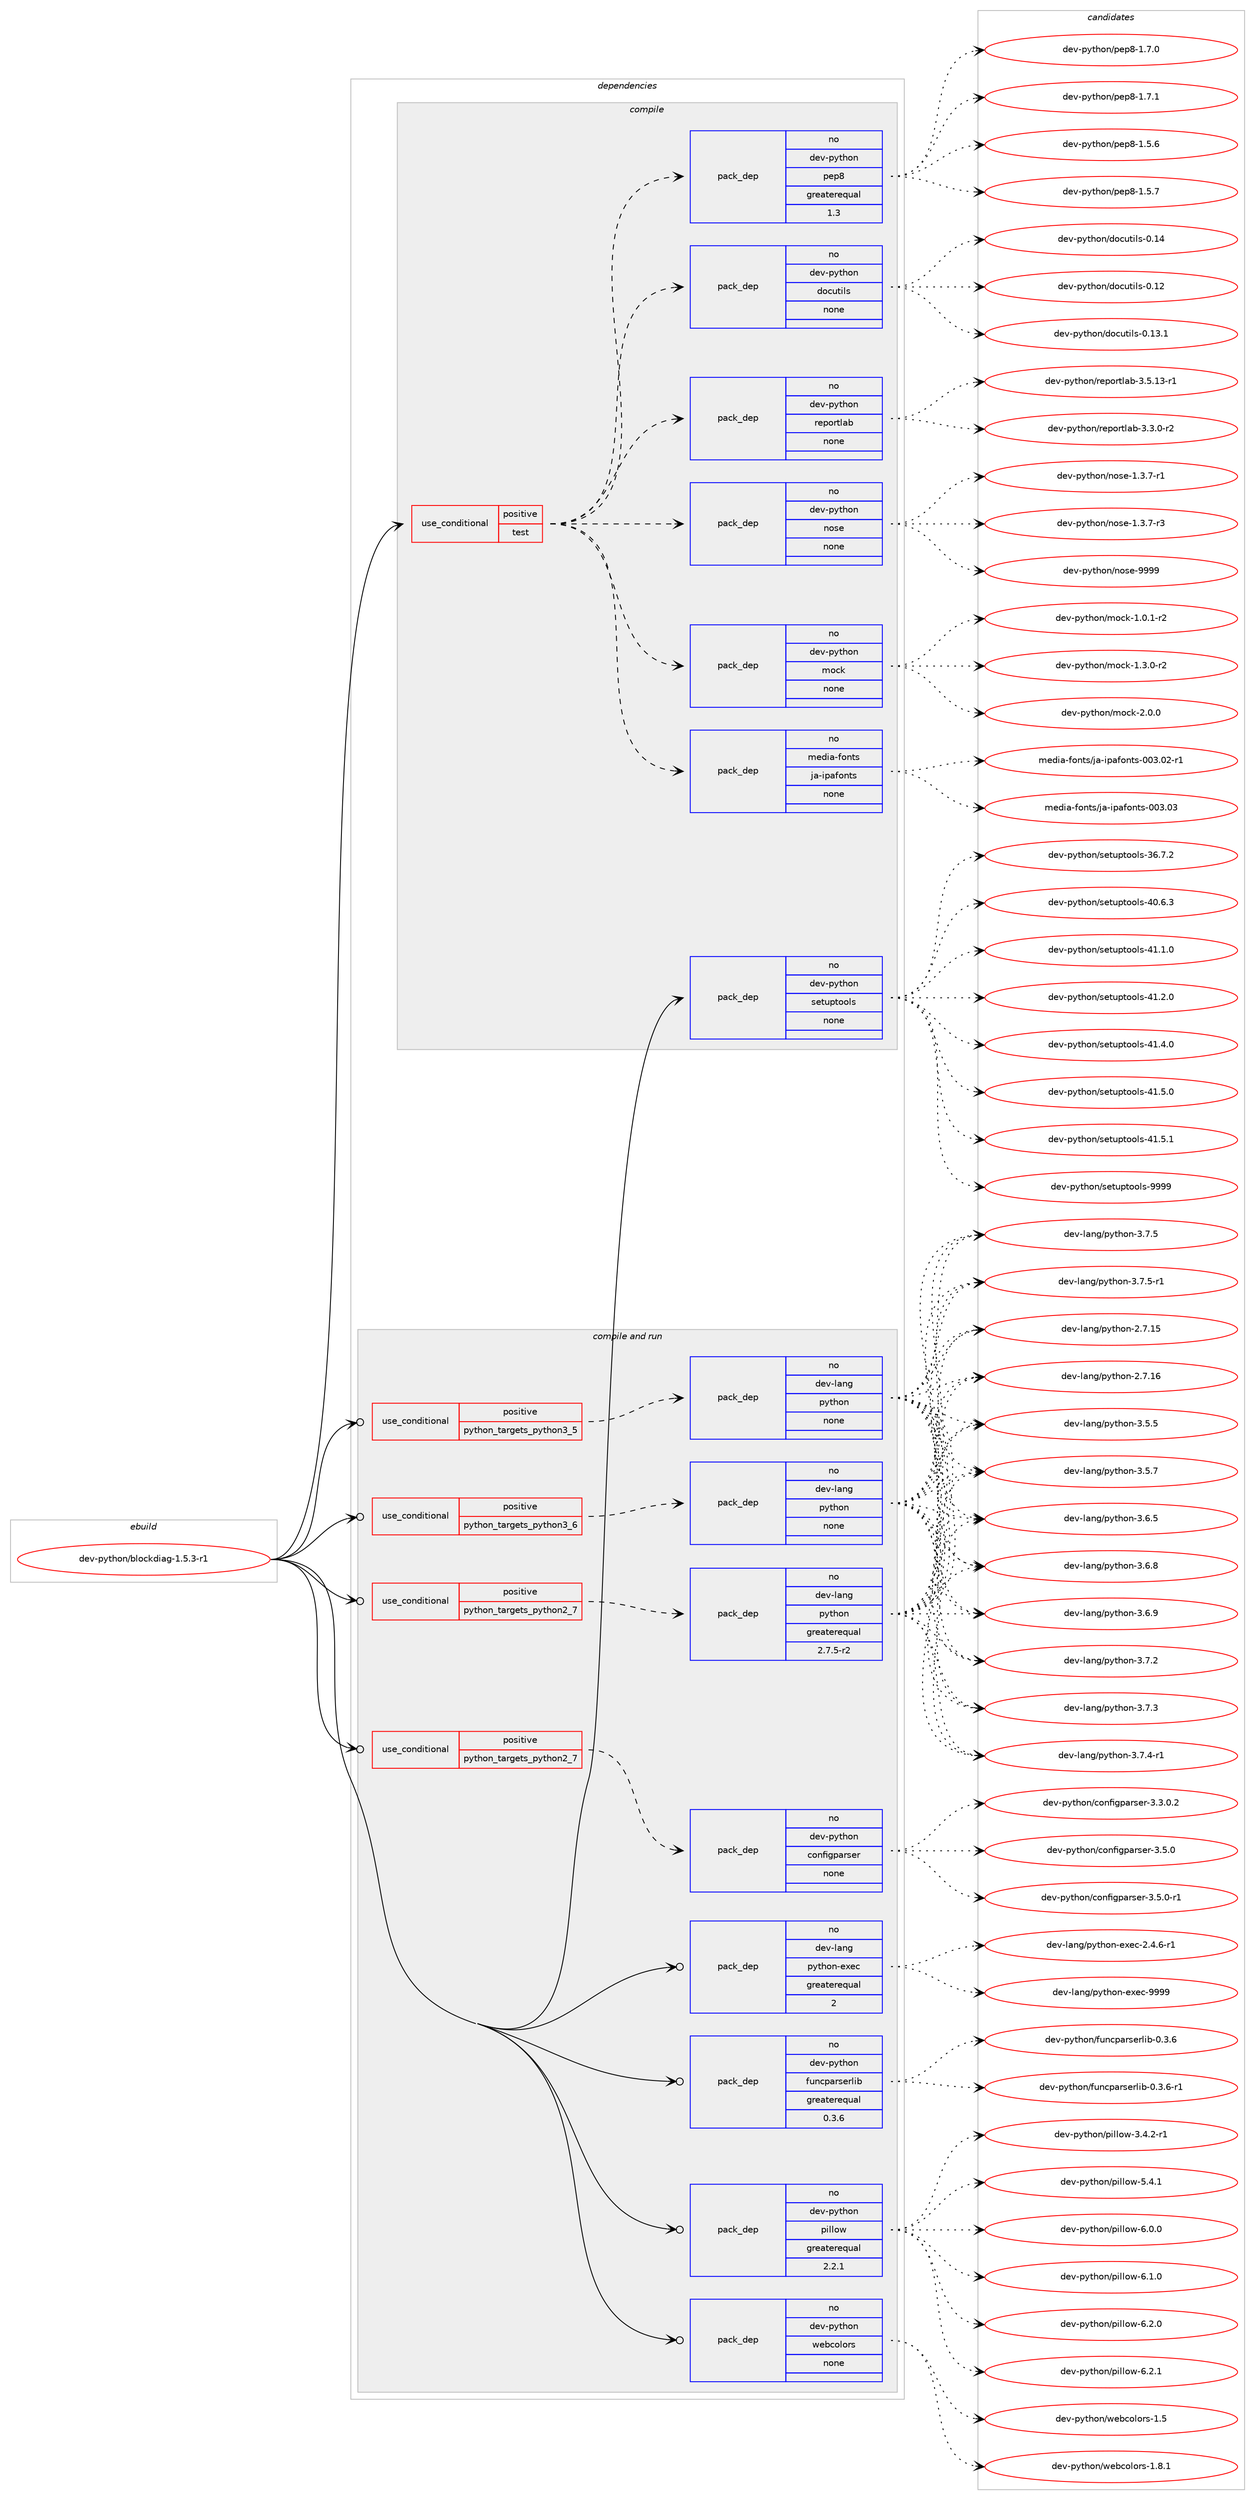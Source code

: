 digraph prolog {

# *************
# Graph options
# *************

newrank=true;
concentrate=true;
compound=true;
graph [rankdir=LR,fontname=Helvetica,fontsize=10,ranksep=1.5];#, ranksep=2.5, nodesep=0.2];
edge  [arrowhead=vee];
node  [fontname=Helvetica,fontsize=10];

# **********
# The ebuild
# **********

subgraph cluster_leftcol {
color=gray;
rank=same;
label=<<i>ebuild</i>>;
id [label="dev-python/blockdiag-1.5.3-r1", color=red, width=4, href="../dev-python/blockdiag-1.5.3-r1.svg"];
}

# ****************
# The dependencies
# ****************

subgraph cluster_midcol {
color=gray;
label=<<i>dependencies</i>>;
subgraph cluster_compile {
fillcolor="#eeeeee";
style=filled;
label=<<i>compile</i>>;
subgraph cond136964 {
dependency597025 [label=<<TABLE BORDER="0" CELLBORDER="1" CELLSPACING="0" CELLPADDING="4"><TR><TD ROWSPAN="3" CELLPADDING="10">use_conditional</TD></TR><TR><TD>positive</TD></TR><TR><TD>test</TD></TR></TABLE>>, shape=none, color=red];
subgraph pack448286 {
dependency597026 [label=<<TABLE BORDER="0" CELLBORDER="1" CELLSPACING="0" CELLPADDING="4" WIDTH="220"><TR><TD ROWSPAN="6" CELLPADDING="30">pack_dep</TD></TR><TR><TD WIDTH="110">no</TD></TR><TR><TD>dev-python</TD></TR><TR><TD>mock</TD></TR><TR><TD>none</TD></TR><TR><TD></TD></TR></TABLE>>, shape=none, color=blue];
}
dependency597025:e -> dependency597026:w [weight=20,style="dashed",arrowhead="vee"];
subgraph pack448287 {
dependency597027 [label=<<TABLE BORDER="0" CELLBORDER="1" CELLSPACING="0" CELLPADDING="4" WIDTH="220"><TR><TD ROWSPAN="6" CELLPADDING="30">pack_dep</TD></TR><TR><TD WIDTH="110">no</TD></TR><TR><TD>dev-python</TD></TR><TR><TD>nose</TD></TR><TR><TD>none</TD></TR><TR><TD></TD></TR></TABLE>>, shape=none, color=blue];
}
dependency597025:e -> dependency597027:w [weight=20,style="dashed",arrowhead="vee"];
subgraph pack448288 {
dependency597028 [label=<<TABLE BORDER="0" CELLBORDER="1" CELLSPACING="0" CELLPADDING="4" WIDTH="220"><TR><TD ROWSPAN="6" CELLPADDING="30">pack_dep</TD></TR><TR><TD WIDTH="110">no</TD></TR><TR><TD>dev-python</TD></TR><TR><TD>reportlab</TD></TR><TR><TD>none</TD></TR><TR><TD></TD></TR></TABLE>>, shape=none, color=blue];
}
dependency597025:e -> dependency597028:w [weight=20,style="dashed",arrowhead="vee"];
subgraph pack448289 {
dependency597029 [label=<<TABLE BORDER="0" CELLBORDER="1" CELLSPACING="0" CELLPADDING="4" WIDTH="220"><TR><TD ROWSPAN="6" CELLPADDING="30">pack_dep</TD></TR><TR><TD WIDTH="110">no</TD></TR><TR><TD>dev-python</TD></TR><TR><TD>docutils</TD></TR><TR><TD>none</TD></TR><TR><TD></TD></TR></TABLE>>, shape=none, color=blue];
}
dependency597025:e -> dependency597029:w [weight=20,style="dashed",arrowhead="vee"];
subgraph pack448290 {
dependency597030 [label=<<TABLE BORDER="0" CELLBORDER="1" CELLSPACING="0" CELLPADDING="4" WIDTH="220"><TR><TD ROWSPAN="6" CELLPADDING="30">pack_dep</TD></TR><TR><TD WIDTH="110">no</TD></TR><TR><TD>dev-python</TD></TR><TR><TD>pep8</TD></TR><TR><TD>greaterequal</TD></TR><TR><TD>1.3</TD></TR></TABLE>>, shape=none, color=blue];
}
dependency597025:e -> dependency597030:w [weight=20,style="dashed",arrowhead="vee"];
subgraph pack448291 {
dependency597031 [label=<<TABLE BORDER="0" CELLBORDER="1" CELLSPACING="0" CELLPADDING="4" WIDTH="220"><TR><TD ROWSPAN="6" CELLPADDING="30">pack_dep</TD></TR><TR><TD WIDTH="110">no</TD></TR><TR><TD>media-fonts</TD></TR><TR><TD>ja-ipafonts</TD></TR><TR><TD>none</TD></TR><TR><TD></TD></TR></TABLE>>, shape=none, color=blue];
}
dependency597025:e -> dependency597031:w [weight=20,style="dashed",arrowhead="vee"];
}
id:e -> dependency597025:w [weight=20,style="solid",arrowhead="vee"];
subgraph pack448292 {
dependency597032 [label=<<TABLE BORDER="0" CELLBORDER="1" CELLSPACING="0" CELLPADDING="4" WIDTH="220"><TR><TD ROWSPAN="6" CELLPADDING="30">pack_dep</TD></TR><TR><TD WIDTH="110">no</TD></TR><TR><TD>dev-python</TD></TR><TR><TD>setuptools</TD></TR><TR><TD>none</TD></TR><TR><TD></TD></TR></TABLE>>, shape=none, color=blue];
}
id:e -> dependency597032:w [weight=20,style="solid",arrowhead="vee"];
}
subgraph cluster_compileandrun {
fillcolor="#eeeeee";
style=filled;
label=<<i>compile and run</i>>;
subgraph cond136965 {
dependency597033 [label=<<TABLE BORDER="0" CELLBORDER="1" CELLSPACING="0" CELLPADDING="4"><TR><TD ROWSPAN="3" CELLPADDING="10">use_conditional</TD></TR><TR><TD>positive</TD></TR><TR><TD>python_targets_python2_7</TD></TR></TABLE>>, shape=none, color=red];
subgraph pack448293 {
dependency597034 [label=<<TABLE BORDER="0" CELLBORDER="1" CELLSPACING="0" CELLPADDING="4" WIDTH="220"><TR><TD ROWSPAN="6" CELLPADDING="30">pack_dep</TD></TR><TR><TD WIDTH="110">no</TD></TR><TR><TD>dev-lang</TD></TR><TR><TD>python</TD></TR><TR><TD>greaterequal</TD></TR><TR><TD>2.7.5-r2</TD></TR></TABLE>>, shape=none, color=blue];
}
dependency597033:e -> dependency597034:w [weight=20,style="dashed",arrowhead="vee"];
}
id:e -> dependency597033:w [weight=20,style="solid",arrowhead="odotvee"];
subgraph cond136966 {
dependency597035 [label=<<TABLE BORDER="0" CELLBORDER="1" CELLSPACING="0" CELLPADDING="4"><TR><TD ROWSPAN="3" CELLPADDING="10">use_conditional</TD></TR><TR><TD>positive</TD></TR><TR><TD>python_targets_python2_7</TD></TR></TABLE>>, shape=none, color=red];
subgraph pack448294 {
dependency597036 [label=<<TABLE BORDER="0" CELLBORDER="1" CELLSPACING="0" CELLPADDING="4" WIDTH="220"><TR><TD ROWSPAN="6" CELLPADDING="30">pack_dep</TD></TR><TR><TD WIDTH="110">no</TD></TR><TR><TD>dev-python</TD></TR><TR><TD>configparser</TD></TR><TR><TD>none</TD></TR><TR><TD></TD></TR></TABLE>>, shape=none, color=blue];
}
dependency597035:e -> dependency597036:w [weight=20,style="dashed",arrowhead="vee"];
}
id:e -> dependency597035:w [weight=20,style="solid",arrowhead="odotvee"];
subgraph cond136967 {
dependency597037 [label=<<TABLE BORDER="0" CELLBORDER="1" CELLSPACING="0" CELLPADDING="4"><TR><TD ROWSPAN="3" CELLPADDING="10">use_conditional</TD></TR><TR><TD>positive</TD></TR><TR><TD>python_targets_python3_5</TD></TR></TABLE>>, shape=none, color=red];
subgraph pack448295 {
dependency597038 [label=<<TABLE BORDER="0" CELLBORDER="1" CELLSPACING="0" CELLPADDING="4" WIDTH="220"><TR><TD ROWSPAN="6" CELLPADDING="30">pack_dep</TD></TR><TR><TD WIDTH="110">no</TD></TR><TR><TD>dev-lang</TD></TR><TR><TD>python</TD></TR><TR><TD>none</TD></TR><TR><TD></TD></TR></TABLE>>, shape=none, color=blue];
}
dependency597037:e -> dependency597038:w [weight=20,style="dashed",arrowhead="vee"];
}
id:e -> dependency597037:w [weight=20,style="solid",arrowhead="odotvee"];
subgraph cond136968 {
dependency597039 [label=<<TABLE BORDER="0" CELLBORDER="1" CELLSPACING="0" CELLPADDING="4"><TR><TD ROWSPAN="3" CELLPADDING="10">use_conditional</TD></TR><TR><TD>positive</TD></TR><TR><TD>python_targets_python3_6</TD></TR></TABLE>>, shape=none, color=red];
subgraph pack448296 {
dependency597040 [label=<<TABLE BORDER="0" CELLBORDER="1" CELLSPACING="0" CELLPADDING="4" WIDTH="220"><TR><TD ROWSPAN="6" CELLPADDING="30">pack_dep</TD></TR><TR><TD WIDTH="110">no</TD></TR><TR><TD>dev-lang</TD></TR><TR><TD>python</TD></TR><TR><TD>none</TD></TR><TR><TD></TD></TR></TABLE>>, shape=none, color=blue];
}
dependency597039:e -> dependency597040:w [weight=20,style="dashed",arrowhead="vee"];
}
id:e -> dependency597039:w [weight=20,style="solid",arrowhead="odotvee"];
subgraph pack448297 {
dependency597041 [label=<<TABLE BORDER="0" CELLBORDER="1" CELLSPACING="0" CELLPADDING="4" WIDTH="220"><TR><TD ROWSPAN="6" CELLPADDING="30">pack_dep</TD></TR><TR><TD WIDTH="110">no</TD></TR><TR><TD>dev-lang</TD></TR><TR><TD>python-exec</TD></TR><TR><TD>greaterequal</TD></TR><TR><TD>2</TD></TR></TABLE>>, shape=none, color=blue];
}
id:e -> dependency597041:w [weight=20,style="solid",arrowhead="odotvee"];
subgraph pack448298 {
dependency597042 [label=<<TABLE BORDER="0" CELLBORDER="1" CELLSPACING="0" CELLPADDING="4" WIDTH="220"><TR><TD ROWSPAN="6" CELLPADDING="30">pack_dep</TD></TR><TR><TD WIDTH="110">no</TD></TR><TR><TD>dev-python</TD></TR><TR><TD>funcparserlib</TD></TR><TR><TD>greaterequal</TD></TR><TR><TD>0.3.6</TD></TR></TABLE>>, shape=none, color=blue];
}
id:e -> dependency597042:w [weight=20,style="solid",arrowhead="odotvee"];
subgraph pack448299 {
dependency597043 [label=<<TABLE BORDER="0" CELLBORDER="1" CELLSPACING="0" CELLPADDING="4" WIDTH="220"><TR><TD ROWSPAN="6" CELLPADDING="30">pack_dep</TD></TR><TR><TD WIDTH="110">no</TD></TR><TR><TD>dev-python</TD></TR><TR><TD>pillow</TD></TR><TR><TD>greaterequal</TD></TR><TR><TD>2.2.1</TD></TR></TABLE>>, shape=none, color=blue];
}
id:e -> dependency597043:w [weight=20,style="solid",arrowhead="odotvee"];
subgraph pack448300 {
dependency597044 [label=<<TABLE BORDER="0" CELLBORDER="1" CELLSPACING="0" CELLPADDING="4" WIDTH="220"><TR><TD ROWSPAN="6" CELLPADDING="30">pack_dep</TD></TR><TR><TD WIDTH="110">no</TD></TR><TR><TD>dev-python</TD></TR><TR><TD>webcolors</TD></TR><TR><TD>none</TD></TR><TR><TD></TD></TR></TABLE>>, shape=none, color=blue];
}
id:e -> dependency597044:w [weight=20,style="solid",arrowhead="odotvee"];
}
subgraph cluster_run {
fillcolor="#eeeeee";
style=filled;
label=<<i>run</i>>;
}
}

# **************
# The candidates
# **************

subgraph cluster_choices {
rank=same;
color=gray;
label=<<i>candidates</i>>;

subgraph choice448286 {
color=black;
nodesep=1;
choice1001011184511212111610411111047109111991074549464846494511450 [label="dev-python/mock-1.0.1-r2", color=red, width=4,href="../dev-python/mock-1.0.1-r2.svg"];
choice1001011184511212111610411111047109111991074549465146484511450 [label="dev-python/mock-1.3.0-r2", color=red, width=4,href="../dev-python/mock-1.3.0-r2.svg"];
choice100101118451121211161041111104710911199107455046484648 [label="dev-python/mock-2.0.0", color=red, width=4,href="../dev-python/mock-2.0.0.svg"];
dependency597026:e -> choice1001011184511212111610411111047109111991074549464846494511450:w [style=dotted,weight="100"];
dependency597026:e -> choice1001011184511212111610411111047109111991074549465146484511450:w [style=dotted,weight="100"];
dependency597026:e -> choice100101118451121211161041111104710911199107455046484648:w [style=dotted,weight="100"];
}
subgraph choice448287 {
color=black;
nodesep=1;
choice10010111845112121116104111110471101111151014549465146554511449 [label="dev-python/nose-1.3.7-r1", color=red, width=4,href="../dev-python/nose-1.3.7-r1.svg"];
choice10010111845112121116104111110471101111151014549465146554511451 [label="dev-python/nose-1.3.7-r3", color=red, width=4,href="../dev-python/nose-1.3.7-r3.svg"];
choice10010111845112121116104111110471101111151014557575757 [label="dev-python/nose-9999", color=red, width=4,href="../dev-python/nose-9999.svg"];
dependency597027:e -> choice10010111845112121116104111110471101111151014549465146554511449:w [style=dotted,weight="100"];
dependency597027:e -> choice10010111845112121116104111110471101111151014549465146554511451:w [style=dotted,weight="100"];
dependency597027:e -> choice10010111845112121116104111110471101111151014557575757:w [style=dotted,weight="100"];
}
subgraph choice448288 {
color=black;
nodesep=1;
choice100101118451121211161041111104711410111211111411610897984551465146484511450 [label="dev-python/reportlab-3.3.0-r2", color=red, width=4,href="../dev-python/reportlab-3.3.0-r2.svg"];
choice10010111845112121116104111110471141011121111141161089798455146534649514511449 [label="dev-python/reportlab-3.5.13-r1", color=red, width=4,href="../dev-python/reportlab-3.5.13-r1.svg"];
dependency597028:e -> choice100101118451121211161041111104711410111211111411610897984551465146484511450:w [style=dotted,weight="100"];
dependency597028:e -> choice10010111845112121116104111110471141011121111141161089798455146534649514511449:w [style=dotted,weight="100"];
}
subgraph choice448289 {
color=black;
nodesep=1;
choice1001011184511212111610411111047100111991171161051081154548464950 [label="dev-python/docutils-0.12", color=red, width=4,href="../dev-python/docutils-0.12.svg"];
choice10010111845112121116104111110471001119911711610510811545484649514649 [label="dev-python/docutils-0.13.1", color=red, width=4,href="../dev-python/docutils-0.13.1.svg"];
choice1001011184511212111610411111047100111991171161051081154548464952 [label="dev-python/docutils-0.14", color=red, width=4,href="../dev-python/docutils-0.14.svg"];
dependency597029:e -> choice1001011184511212111610411111047100111991171161051081154548464950:w [style=dotted,weight="100"];
dependency597029:e -> choice10010111845112121116104111110471001119911711610510811545484649514649:w [style=dotted,weight="100"];
dependency597029:e -> choice1001011184511212111610411111047100111991171161051081154548464952:w [style=dotted,weight="100"];
}
subgraph choice448290 {
color=black;
nodesep=1;
choice100101118451121211161041111104711210111256454946534654 [label="dev-python/pep8-1.5.6", color=red, width=4,href="../dev-python/pep8-1.5.6.svg"];
choice100101118451121211161041111104711210111256454946534655 [label="dev-python/pep8-1.5.7", color=red, width=4,href="../dev-python/pep8-1.5.7.svg"];
choice100101118451121211161041111104711210111256454946554648 [label="dev-python/pep8-1.7.0", color=red, width=4,href="../dev-python/pep8-1.7.0.svg"];
choice100101118451121211161041111104711210111256454946554649 [label="dev-python/pep8-1.7.1", color=red, width=4,href="../dev-python/pep8-1.7.1.svg"];
dependency597030:e -> choice100101118451121211161041111104711210111256454946534654:w [style=dotted,weight="100"];
dependency597030:e -> choice100101118451121211161041111104711210111256454946534655:w [style=dotted,weight="100"];
dependency597030:e -> choice100101118451121211161041111104711210111256454946554648:w [style=dotted,weight="100"];
dependency597030:e -> choice100101118451121211161041111104711210111256454946554649:w [style=dotted,weight="100"];
}
subgraph choice448291 {
color=black;
nodesep=1;
choice109101100105974510211111011611547106974510511297102111110116115454848514648504511449 [label="media-fonts/ja-ipafonts-003.02-r1", color=red, width=4,href="../media-fonts/ja-ipafonts-003.02-r1.svg"];
choice10910110010597451021111101161154710697451051129710211111011611545484851464851 [label="media-fonts/ja-ipafonts-003.03", color=red, width=4,href="../media-fonts/ja-ipafonts-003.03.svg"];
dependency597031:e -> choice109101100105974510211111011611547106974510511297102111110116115454848514648504511449:w [style=dotted,weight="100"];
dependency597031:e -> choice10910110010597451021111101161154710697451051129710211111011611545484851464851:w [style=dotted,weight="100"];
}
subgraph choice448292 {
color=black;
nodesep=1;
choice100101118451121211161041111104711510111611711211611111110811545515446554650 [label="dev-python/setuptools-36.7.2", color=red, width=4,href="../dev-python/setuptools-36.7.2.svg"];
choice100101118451121211161041111104711510111611711211611111110811545524846544651 [label="dev-python/setuptools-40.6.3", color=red, width=4,href="../dev-python/setuptools-40.6.3.svg"];
choice100101118451121211161041111104711510111611711211611111110811545524946494648 [label="dev-python/setuptools-41.1.0", color=red, width=4,href="../dev-python/setuptools-41.1.0.svg"];
choice100101118451121211161041111104711510111611711211611111110811545524946504648 [label="dev-python/setuptools-41.2.0", color=red, width=4,href="../dev-python/setuptools-41.2.0.svg"];
choice100101118451121211161041111104711510111611711211611111110811545524946524648 [label="dev-python/setuptools-41.4.0", color=red, width=4,href="../dev-python/setuptools-41.4.0.svg"];
choice100101118451121211161041111104711510111611711211611111110811545524946534648 [label="dev-python/setuptools-41.5.0", color=red, width=4,href="../dev-python/setuptools-41.5.0.svg"];
choice100101118451121211161041111104711510111611711211611111110811545524946534649 [label="dev-python/setuptools-41.5.1", color=red, width=4,href="../dev-python/setuptools-41.5.1.svg"];
choice10010111845112121116104111110471151011161171121161111111081154557575757 [label="dev-python/setuptools-9999", color=red, width=4,href="../dev-python/setuptools-9999.svg"];
dependency597032:e -> choice100101118451121211161041111104711510111611711211611111110811545515446554650:w [style=dotted,weight="100"];
dependency597032:e -> choice100101118451121211161041111104711510111611711211611111110811545524846544651:w [style=dotted,weight="100"];
dependency597032:e -> choice100101118451121211161041111104711510111611711211611111110811545524946494648:w [style=dotted,weight="100"];
dependency597032:e -> choice100101118451121211161041111104711510111611711211611111110811545524946504648:w [style=dotted,weight="100"];
dependency597032:e -> choice100101118451121211161041111104711510111611711211611111110811545524946524648:w [style=dotted,weight="100"];
dependency597032:e -> choice100101118451121211161041111104711510111611711211611111110811545524946534648:w [style=dotted,weight="100"];
dependency597032:e -> choice100101118451121211161041111104711510111611711211611111110811545524946534649:w [style=dotted,weight="100"];
dependency597032:e -> choice10010111845112121116104111110471151011161171121161111111081154557575757:w [style=dotted,weight="100"];
}
subgraph choice448293 {
color=black;
nodesep=1;
choice10010111845108971101034711212111610411111045504655464953 [label="dev-lang/python-2.7.15", color=red, width=4,href="../dev-lang/python-2.7.15.svg"];
choice10010111845108971101034711212111610411111045504655464954 [label="dev-lang/python-2.7.16", color=red, width=4,href="../dev-lang/python-2.7.16.svg"];
choice100101118451089711010347112121116104111110455146534653 [label="dev-lang/python-3.5.5", color=red, width=4,href="../dev-lang/python-3.5.5.svg"];
choice100101118451089711010347112121116104111110455146534655 [label="dev-lang/python-3.5.7", color=red, width=4,href="../dev-lang/python-3.5.7.svg"];
choice100101118451089711010347112121116104111110455146544653 [label="dev-lang/python-3.6.5", color=red, width=4,href="../dev-lang/python-3.6.5.svg"];
choice100101118451089711010347112121116104111110455146544656 [label="dev-lang/python-3.6.8", color=red, width=4,href="../dev-lang/python-3.6.8.svg"];
choice100101118451089711010347112121116104111110455146544657 [label="dev-lang/python-3.6.9", color=red, width=4,href="../dev-lang/python-3.6.9.svg"];
choice100101118451089711010347112121116104111110455146554650 [label="dev-lang/python-3.7.2", color=red, width=4,href="../dev-lang/python-3.7.2.svg"];
choice100101118451089711010347112121116104111110455146554651 [label="dev-lang/python-3.7.3", color=red, width=4,href="../dev-lang/python-3.7.3.svg"];
choice1001011184510897110103471121211161041111104551465546524511449 [label="dev-lang/python-3.7.4-r1", color=red, width=4,href="../dev-lang/python-3.7.4-r1.svg"];
choice100101118451089711010347112121116104111110455146554653 [label="dev-lang/python-3.7.5", color=red, width=4,href="../dev-lang/python-3.7.5.svg"];
choice1001011184510897110103471121211161041111104551465546534511449 [label="dev-lang/python-3.7.5-r1", color=red, width=4,href="../dev-lang/python-3.7.5-r1.svg"];
dependency597034:e -> choice10010111845108971101034711212111610411111045504655464953:w [style=dotted,weight="100"];
dependency597034:e -> choice10010111845108971101034711212111610411111045504655464954:w [style=dotted,weight="100"];
dependency597034:e -> choice100101118451089711010347112121116104111110455146534653:w [style=dotted,weight="100"];
dependency597034:e -> choice100101118451089711010347112121116104111110455146534655:w [style=dotted,weight="100"];
dependency597034:e -> choice100101118451089711010347112121116104111110455146544653:w [style=dotted,weight="100"];
dependency597034:e -> choice100101118451089711010347112121116104111110455146544656:w [style=dotted,weight="100"];
dependency597034:e -> choice100101118451089711010347112121116104111110455146544657:w [style=dotted,weight="100"];
dependency597034:e -> choice100101118451089711010347112121116104111110455146554650:w [style=dotted,weight="100"];
dependency597034:e -> choice100101118451089711010347112121116104111110455146554651:w [style=dotted,weight="100"];
dependency597034:e -> choice1001011184510897110103471121211161041111104551465546524511449:w [style=dotted,weight="100"];
dependency597034:e -> choice100101118451089711010347112121116104111110455146554653:w [style=dotted,weight="100"];
dependency597034:e -> choice1001011184510897110103471121211161041111104551465546534511449:w [style=dotted,weight="100"];
}
subgraph choice448294 {
color=black;
nodesep=1;
choice100101118451121211161041111104799111110102105103112971141151011144551465146484650 [label="dev-python/configparser-3.3.0.2", color=red, width=4,href="../dev-python/configparser-3.3.0.2.svg"];
choice10010111845112121116104111110479911111010210510311297114115101114455146534648 [label="dev-python/configparser-3.5.0", color=red, width=4,href="../dev-python/configparser-3.5.0.svg"];
choice100101118451121211161041111104799111110102105103112971141151011144551465346484511449 [label="dev-python/configparser-3.5.0-r1", color=red, width=4,href="../dev-python/configparser-3.5.0-r1.svg"];
dependency597036:e -> choice100101118451121211161041111104799111110102105103112971141151011144551465146484650:w [style=dotted,weight="100"];
dependency597036:e -> choice10010111845112121116104111110479911111010210510311297114115101114455146534648:w [style=dotted,weight="100"];
dependency597036:e -> choice100101118451121211161041111104799111110102105103112971141151011144551465346484511449:w [style=dotted,weight="100"];
}
subgraph choice448295 {
color=black;
nodesep=1;
choice10010111845108971101034711212111610411111045504655464953 [label="dev-lang/python-2.7.15", color=red, width=4,href="../dev-lang/python-2.7.15.svg"];
choice10010111845108971101034711212111610411111045504655464954 [label="dev-lang/python-2.7.16", color=red, width=4,href="../dev-lang/python-2.7.16.svg"];
choice100101118451089711010347112121116104111110455146534653 [label="dev-lang/python-3.5.5", color=red, width=4,href="../dev-lang/python-3.5.5.svg"];
choice100101118451089711010347112121116104111110455146534655 [label="dev-lang/python-3.5.7", color=red, width=4,href="../dev-lang/python-3.5.7.svg"];
choice100101118451089711010347112121116104111110455146544653 [label="dev-lang/python-3.6.5", color=red, width=4,href="../dev-lang/python-3.6.5.svg"];
choice100101118451089711010347112121116104111110455146544656 [label="dev-lang/python-3.6.8", color=red, width=4,href="../dev-lang/python-3.6.8.svg"];
choice100101118451089711010347112121116104111110455146544657 [label="dev-lang/python-3.6.9", color=red, width=4,href="../dev-lang/python-3.6.9.svg"];
choice100101118451089711010347112121116104111110455146554650 [label="dev-lang/python-3.7.2", color=red, width=4,href="../dev-lang/python-3.7.2.svg"];
choice100101118451089711010347112121116104111110455146554651 [label="dev-lang/python-3.7.3", color=red, width=4,href="../dev-lang/python-3.7.3.svg"];
choice1001011184510897110103471121211161041111104551465546524511449 [label="dev-lang/python-3.7.4-r1", color=red, width=4,href="../dev-lang/python-3.7.4-r1.svg"];
choice100101118451089711010347112121116104111110455146554653 [label="dev-lang/python-3.7.5", color=red, width=4,href="../dev-lang/python-3.7.5.svg"];
choice1001011184510897110103471121211161041111104551465546534511449 [label="dev-lang/python-3.7.5-r1", color=red, width=4,href="../dev-lang/python-3.7.5-r1.svg"];
dependency597038:e -> choice10010111845108971101034711212111610411111045504655464953:w [style=dotted,weight="100"];
dependency597038:e -> choice10010111845108971101034711212111610411111045504655464954:w [style=dotted,weight="100"];
dependency597038:e -> choice100101118451089711010347112121116104111110455146534653:w [style=dotted,weight="100"];
dependency597038:e -> choice100101118451089711010347112121116104111110455146534655:w [style=dotted,weight="100"];
dependency597038:e -> choice100101118451089711010347112121116104111110455146544653:w [style=dotted,weight="100"];
dependency597038:e -> choice100101118451089711010347112121116104111110455146544656:w [style=dotted,weight="100"];
dependency597038:e -> choice100101118451089711010347112121116104111110455146544657:w [style=dotted,weight="100"];
dependency597038:e -> choice100101118451089711010347112121116104111110455146554650:w [style=dotted,weight="100"];
dependency597038:e -> choice100101118451089711010347112121116104111110455146554651:w [style=dotted,weight="100"];
dependency597038:e -> choice1001011184510897110103471121211161041111104551465546524511449:w [style=dotted,weight="100"];
dependency597038:e -> choice100101118451089711010347112121116104111110455146554653:w [style=dotted,weight="100"];
dependency597038:e -> choice1001011184510897110103471121211161041111104551465546534511449:w [style=dotted,weight="100"];
}
subgraph choice448296 {
color=black;
nodesep=1;
choice10010111845108971101034711212111610411111045504655464953 [label="dev-lang/python-2.7.15", color=red, width=4,href="../dev-lang/python-2.7.15.svg"];
choice10010111845108971101034711212111610411111045504655464954 [label="dev-lang/python-2.7.16", color=red, width=4,href="../dev-lang/python-2.7.16.svg"];
choice100101118451089711010347112121116104111110455146534653 [label="dev-lang/python-3.5.5", color=red, width=4,href="../dev-lang/python-3.5.5.svg"];
choice100101118451089711010347112121116104111110455146534655 [label="dev-lang/python-3.5.7", color=red, width=4,href="../dev-lang/python-3.5.7.svg"];
choice100101118451089711010347112121116104111110455146544653 [label="dev-lang/python-3.6.5", color=red, width=4,href="../dev-lang/python-3.6.5.svg"];
choice100101118451089711010347112121116104111110455146544656 [label="dev-lang/python-3.6.8", color=red, width=4,href="../dev-lang/python-3.6.8.svg"];
choice100101118451089711010347112121116104111110455146544657 [label="dev-lang/python-3.6.9", color=red, width=4,href="../dev-lang/python-3.6.9.svg"];
choice100101118451089711010347112121116104111110455146554650 [label="dev-lang/python-3.7.2", color=red, width=4,href="../dev-lang/python-3.7.2.svg"];
choice100101118451089711010347112121116104111110455146554651 [label="dev-lang/python-3.7.3", color=red, width=4,href="../dev-lang/python-3.7.3.svg"];
choice1001011184510897110103471121211161041111104551465546524511449 [label="dev-lang/python-3.7.4-r1", color=red, width=4,href="../dev-lang/python-3.7.4-r1.svg"];
choice100101118451089711010347112121116104111110455146554653 [label="dev-lang/python-3.7.5", color=red, width=4,href="../dev-lang/python-3.7.5.svg"];
choice1001011184510897110103471121211161041111104551465546534511449 [label="dev-lang/python-3.7.5-r1", color=red, width=4,href="../dev-lang/python-3.7.5-r1.svg"];
dependency597040:e -> choice10010111845108971101034711212111610411111045504655464953:w [style=dotted,weight="100"];
dependency597040:e -> choice10010111845108971101034711212111610411111045504655464954:w [style=dotted,weight="100"];
dependency597040:e -> choice100101118451089711010347112121116104111110455146534653:w [style=dotted,weight="100"];
dependency597040:e -> choice100101118451089711010347112121116104111110455146534655:w [style=dotted,weight="100"];
dependency597040:e -> choice100101118451089711010347112121116104111110455146544653:w [style=dotted,weight="100"];
dependency597040:e -> choice100101118451089711010347112121116104111110455146544656:w [style=dotted,weight="100"];
dependency597040:e -> choice100101118451089711010347112121116104111110455146544657:w [style=dotted,weight="100"];
dependency597040:e -> choice100101118451089711010347112121116104111110455146554650:w [style=dotted,weight="100"];
dependency597040:e -> choice100101118451089711010347112121116104111110455146554651:w [style=dotted,weight="100"];
dependency597040:e -> choice1001011184510897110103471121211161041111104551465546524511449:w [style=dotted,weight="100"];
dependency597040:e -> choice100101118451089711010347112121116104111110455146554653:w [style=dotted,weight="100"];
dependency597040:e -> choice1001011184510897110103471121211161041111104551465546534511449:w [style=dotted,weight="100"];
}
subgraph choice448297 {
color=black;
nodesep=1;
choice10010111845108971101034711212111610411111045101120101994550465246544511449 [label="dev-lang/python-exec-2.4.6-r1", color=red, width=4,href="../dev-lang/python-exec-2.4.6-r1.svg"];
choice10010111845108971101034711212111610411111045101120101994557575757 [label="dev-lang/python-exec-9999", color=red, width=4,href="../dev-lang/python-exec-9999.svg"];
dependency597041:e -> choice10010111845108971101034711212111610411111045101120101994550465246544511449:w [style=dotted,weight="100"];
dependency597041:e -> choice10010111845108971101034711212111610411111045101120101994557575757:w [style=dotted,weight="100"];
}
subgraph choice448298 {
color=black;
nodesep=1;
choice1001011184511212111610411111047102117110991129711411510111410810598454846514654 [label="dev-python/funcparserlib-0.3.6", color=red, width=4,href="../dev-python/funcparserlib-0.3.6.svg"];
choice10010111845112121116104111110471021171109911297114115101114108105984548465146544511449 [label="dev-python/funcparserlib-0.3.6-r1", color=red, width=4,href="../dev-python/funcparserlib-0.3.6-r1.svg"];
dependency597042:e -> choice1001011184511212111610411111047102117110991129711411510111410810598454846514654:w [style=dotted,weight="100"];
dependency597042:e -> choice10010111845112121116104111110471021171109911297114115101114108105984548465146544511449:w [style=dotted,weight="100"];
}
subgraph choice448299 {
color=black;
nodesep=1;
choice10010111845112121116104111110471121051081081111194551465246504511449 [label="dev-python/pillow-3.4.2-r1", color=red, width=4,href="../dev-python/pillow-3.4.2-r1.svg"];
choice1001011184511212111610411111047112105108108111119455346524649 [label="dev-python/pillow-5.4.1", color=red, width=4,href="../dev-python/pillow-5.4.1.svg"];
choice1001011184511212111610411111047112105108108111119455446484648 [label="dev-python/pillow-6.0.0", color=red, width=4,href="../dev-python/pillow-6.0.0.svg"];
choice1001011184511212111610411111047112105108108111119455446494648 [label="dev-python/pillow-6.1.0", color=red, width=4,href="../dev-python/pillow-6.1.0.svg"];
choice1001011184511212111610411111047112105108108111119455446504648 [label="dev-python/pillow-6.2.0", color=red, width=4,href="../dev-python/pillow-6.2.0.svg"];
choice1001011184511212111610411111047112105108108111119455446504649 [label="dev-python/pillow-6.2.1", color=red, width=4,href="../dev-python/pillow-6.2.1.svg"];
dependency597043:e -> choice10010111845112121116104111110471121051081081111194551465246504511449:w [style=dotted,weight="100"];
dependency597043:e -> choice1001011184511212111610411111047112105108108111119455346524649:w [style=dotted,weight="100"];
dependency597043:e -> choice1001011184511212111610411111047112105108108111119455446484648:w [style=dotted,weight="100"];
dependency597043:e -> choice1001011184511212111610411111047112105108108111119455446494648:w [style=dotted,weight="100"];
dependency597043:e -> choice1001011184511212111610411111047112105108108111119455446504648:w [style=dotted,weight="100"];
dependency597043:e -> choice1001011184511212111610411111047112105108108111119455446504649:w [style=dotted,weight="100"];
}
subgraph choice448300 {
color=black;
nodesep=1;
choice1001011184511212111610411111047119101989911110811111411545494653 [label="dev-python/webcolors-1.5", color=red, width=4,href="../dev-python/webcolors-1.5.svg"];
choice10010111845112121116104111110471191019899111108111114115454946564649 [label="dev-python/webcolors-1.8.1", color=red, width=4,href="../dev-python/webcolors-1.8.1.svg"];
dependency597044:e -> choice1001011184511212111610411111047119101989911110811111411545494653:w [style=dotted,weight="100"];
dependency597044:e -> choice10010111845112121116104111110471191019899111108111114115454946564649:w [style=dotted,weight="100"];
}
}

}
